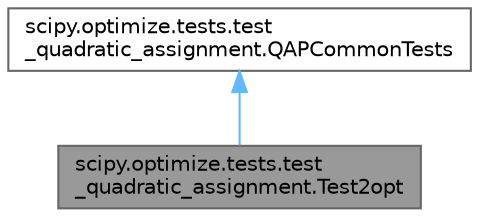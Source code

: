 digraph "scipy.optimize.tests.test_quadratic_assignment.Test2opt"
{
 // LATEX_PDF_SIZE
  bgcolor="transparent";
  edge [fontname=Helvetica,fontsize=10,labelfontname=Helvetica,labelfontsize=10];
  node [fontname=Helvetica,fontsize=10,shape=box,height=0.2,width=0.4];
  Node1 [id="Node000001",label="scipy.optimize.tests.test\l_quadratic_assignment.Test2opt",height=0.2,width=0.4,color="gray40", fillcolor="grey60", style="filled", fontcolor="black",tooltip=" "];
  Node2 -> Node1 [id="edge1_Node000001_Node000002",dir="back",color="steelblue1",style="solid",tooltip=" "];
  Node2 [id="Node000002",label="scipy.optimize.tests.test\l_quadratic_assignment.QAPCommonTests",height=0.2,width=0.4,color="gray40", fillcolor="white", style="filled",URL="$d1/de3/classscipy_1_1optimize_1_1tests_1_1test__quadratic__assignment_1_1QAPCommonTests.html",tooltip=" "];
}
